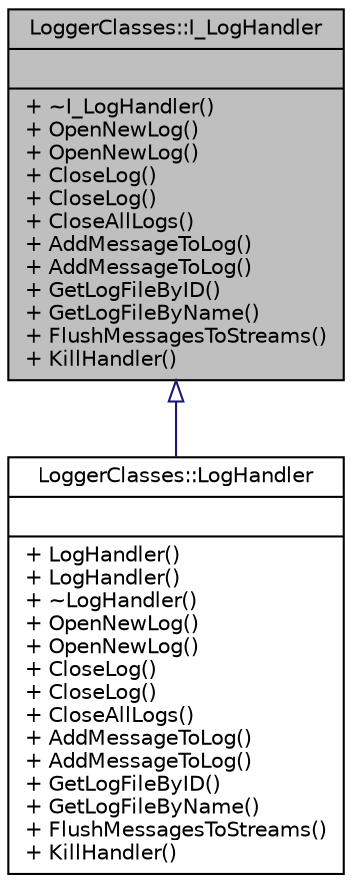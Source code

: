 digraph "LoggerClasses::I_LogHandler"
{
 // INTERACTIVE_SVG=YES
 // LATEX_PDF_SIZE
  edge [fontname="Helvetica",fontsize="10",labelfontname="Helvetica",labelfontsize="10"];
  node [fontname="Helvetica",fontsize="10",shape=record];
  Node0 [label="{LoggerClasses::I_LogHandler\n||+ ~I_LogHandler()\l+ OpenNewLog()\l+ OpenNewLog()\l+ CloseLog()\l+ CloseLog()\l+ CloseAllLogs()\l+ AddMessageToLog()\l+ AddMessageToLog()\l+ GetLogFileByID()\l+ GetLogFileByName()\l+ FlushMessagesToStreams()\l+ KillHandler()\l}",height=0.2,width=0.4,color="black", fillcolor="grey75", style="filled", fontcolor="black",tooltip=" "];
  Node0 -> Node1 [dir="back",color="midnightblue",fontsize="10",style="solid",arrowtail="onormal",fontname="Helvetica"];
  Node1 [label="{LoggerClasses::LogHandler\n||+ LogHandler()\l+ LogHandler()\l+ ~LogHandler()\l+ OpenNewLog()\l+ OpenNewLog()\l+ CloseLog()\l+ CloseLog()\l+ CloseAllLogs()\l+ AddMessageToLog()\l+ AddMessageToLog()\l+ GetLogFileByID()\l+ GetLogFileByName()\l+ FlushMessagesToStreams()\l+ KillHandler()\l}",height=0.2,width=0.4,color="black", fillcolor="white", style="filled",URL="$d3/d76/classLoggerClasses_1_1LogHandler.html",tooltip=" "];
}
